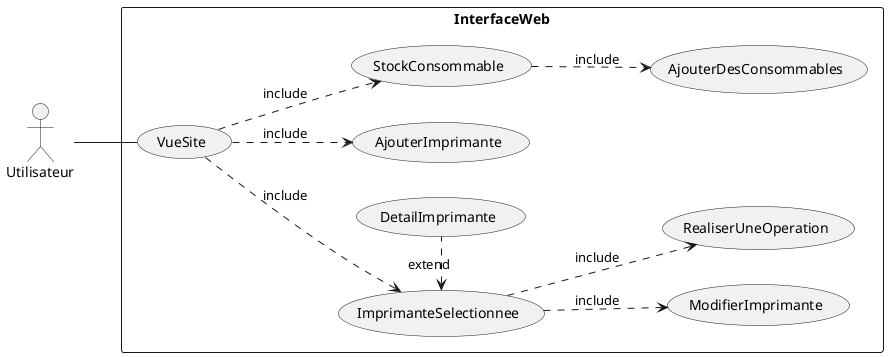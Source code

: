 @startuml
actor Utilisateur
left to right direction
rectangle InterfaceWeb{
    Utilisateur--(VueSite)
    (VueSite)..>(ImprimanteSelectionnee):include
    (VueSite)..>(AjouterImprimante):include
    (VueSite)..>(StockConsommable):include
    (StockConsommable)..>(AjouterDesConsommables):include
    (ImprimanteSelectionnee)..>(ModifierImprimante):include
    (ImprimanteSelectionnee)<.(DetailImprimante):extend
    (ImprimanteSelectionnee)..>(RealiserUneOperation):include
    
}


@enduml

